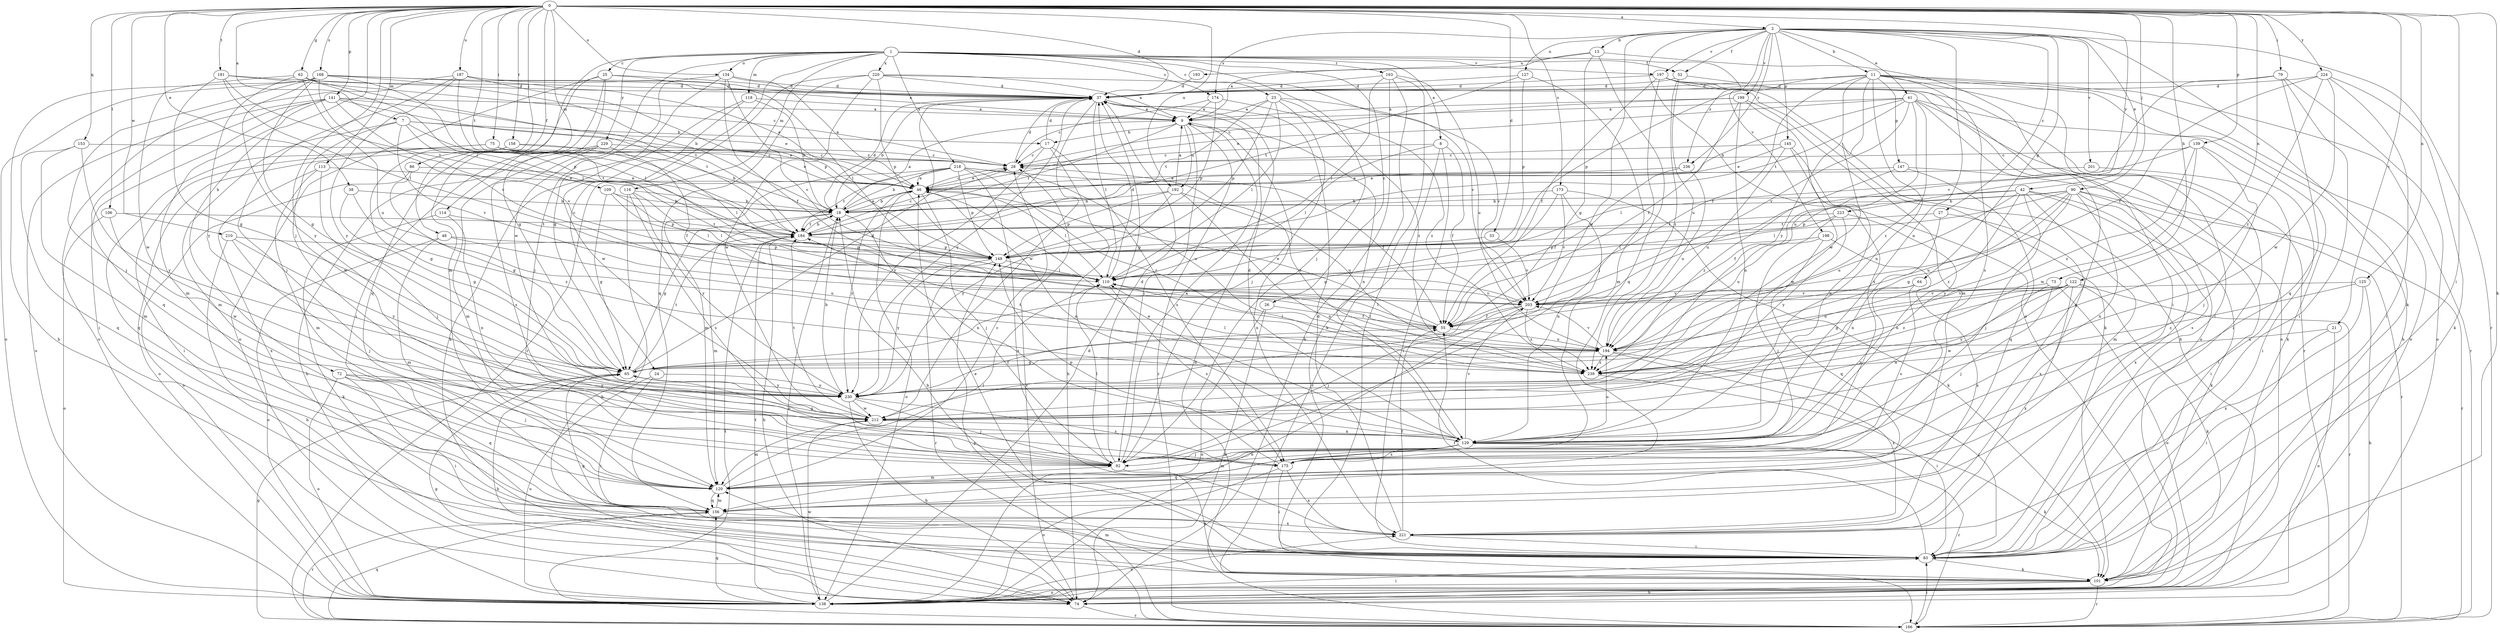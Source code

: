 strict digraph  {
0;
1;
2;
7;
8;
9;
11;
13;
17;
18;
21;
23;
24;
25;
26;
27;
28;
33;
37;
38;
41;
42;
46;
48;
52;
55;
62;
64;
65;
72;
73;
74;
75;
79;
83;
86;
90;
92;
101;
106;
109;
110;
113;
114;
116;
118;
120;
122;
125;
127;
129;
134;
138;
139;
141;
145;
147;
148;
153;
156;
158;
163;
166;
168;
173;
174;
175;
181;
184;
187;
192;
193;
194;
197;
198;
199;
201;
203;
210;
212;
218;
220;
221;
223;
224;
229;
230;
236;
239;
0 -> 2  [label=a];
0 -> 7  [label=a];
0 -> 21  [label=c];
0 -> 33  [label=d];
0 -> 37  [label=d];
0 -> 38  [label=e];
0 -> 48  [label=f];
0 -> 62  [label=g];
0 -> 72  [label=h];
0 -> 73  [label=h];
0 -> 75  [label=i];
0 -> 79  [label=i];
0 -> 83  [label=i];
0 -> 86  [label=j];
0 -> 90  [label=j];
0 -> 92  [label=j];
0 -> 101  [label=k];
0 -> 106  [label=l];
0 -> 113  [label=m];
0 -> 114  [label=m];
0 -> 122  [label=n];
0 -> 125  [label=n];
0 -> 134  [label=o];
0 -> 139  [label=p];
0 -> 141  [label=p];
0 -> 153  [label=q];
0 -> 158  [label=r];
0 -> 168  [label=s];
0 -> 173  [label=s];
0 -> 181  [label=t];
0 -> 184  [label=t];
0 -> 187  [label=u];
0 -> 192  [label=u];
0 -> 210  [label=w];
0 -> 223  [label=y];
0 -> 224  [label=y];
1 -> 8  [label=a];
1 -> 23  [label=c];
1 -> 24  [label=c];
1 -> 25  [label=c];
1 -> 26  [label=c];
1 -> 52  [label=f];
1 -> 92  [label=j];
1 -> 116  [label=m];
1 -> 118  [label=m];
1 -> 120  [label=m];
1 -> 134  [label=o];
1 -> 163  [label=r];
1 -> 174  [label=s];
1 -> 197  [label=v];
1 -> 212  [label=w];
1 -> 218  [label=x];
1 -> 220  [label=x];
1 -> 229  [label=y];
1 -> 236  [label=z];
2 -> 11  [label=b];
2 -> 13  [label=b];
2 -> 27  [label=c];
2 -> 41  [label=e];
2 -> 42  [label=e];
2 -> 52  [label=f];
2 -> 64  [label=g];
2 -> 101  [label=k];
2 -> 127  [label=n];
2 -> 129  [label=n];
2 -> 138  [label=o];
2 -> 145  [label=p];
2 -> 166  [label=r];
2 -> 174  [label=s];
2 -> 197  [label=v];
2 -> 198  [label=v];
2 -> 199  [label=v];
2 -> 201  [label=v];
2 -> 212  [label=w];
2 -> 236  [label=z];
7 -> 17  [label=b];
7 -> 46  [label=e];
7 -> 109  [label=l];
7 -> 120  [label=m];
7 -> 184  [label=t];
7 -> 203  [label=v];
7 -> 212  [label=w];
8 -> 28  [label=c];
8 -> 55  [label=f];
8 -> 83  [label=i];
8 -> 110  [label=l];
8 -> 166  [label=r];
9 -> 17  [label=b];
9 -> 92  [label=j];
9 -> 129  [label=n];
9 -> 166  [label=r];
9 -> 184  [label=t];
9 -> 192  [label=u];
9 -> 221  [label=x];
11 -> 37  [label=d];
11 -> 55  [label=f];
11 -> 74  [label=h];
11 -> 83  [label=i];
11 -> 129  [label=n];
11 -> 138  [label=o];
11 -> 147  [label=p];
11 -> 148  [label=p];
11 -> 166  [label=r];
11 -> 175  [label=s];
11 -> 212  [label=w];
11 -> 230  [label=y];
13 -> 9  [label=a];
13 -> 65  [label=g];
13 -> 83  [label=i];
13 -> 156  [label=q];
13 -> 193  [label=u];
17 -> 28  [label=c];
17 -> 37  [label=d];
17 -> 74  [label=h];
17 -> 175  [label=s];
17 -> 230  [label=y];
18 -> 9  [label=a];
18 -> 37  [label=d];
18 -> 46  [label=e];
18 -> 65  [label=g];
18 -> 120  [label=m];
18 -> 129  [label=n];
18 -> 138  [label=o];
18 -> 184  [label=t];
21 -> 83  [label=i];
21 -> 138  [label=o];
21 -> 194  [label=u];
23 -> 9  [label=a];
23 -> 92  [label=j];
23 -> 110  [label=l];
23 -> 148  [label=p];
23 -> 184  [label=t];
23 -> 203  [label=v];
23 -> 239  [label=z];
24 -> 83  [label=i];
24 -> 138  [label=o];
24 -> 230  [label=y];
25 -> 37  [label=d];
25 -> 65  [label=g];
25 -> 83  [label=i];
25 -> 110  [label=l];
25 -> 138  [label=o];
25 -> 156  [label=q];
26 -> 55  [label=f];
26 -> 74  [label=h];
26 -> 138  [label=o];
27 -> 129  [label=n];
27 -> 184  [label=t];
27 -> 221  [label=x];
28 -> 37  [label=d];
28 -> 46  [label=e];
33 -> 148  [label=p];
33 -> 203  [label=v];
37 -> 9  [label=a];
37 -> 18  [label=b];
37 -> 110  [label=l];
37 -> 212  [label=w];
37 -> 230  [label=y];
38 -> 18  [label=b];
38 -> 65  [label=g];
38 -> 239  [label=z];
41 -> 9  [label=a];
41 -> 18  [label=b];
41 -> 46  [label=e];
41 -> 83  [label=i];
41 -> 101  [label=k];
41 -> 156  [label=q];
41 -> 184  [label=t];
41 -> 194  [label=u];
41 -> 203  [label=v];
41 -> 239  [label=z];
42 -> 18  [label=b];
42 -> 55  [label=f];
42 -> 92  [label=j];
42 -> 101  [label=k];
42 -> 120  [label=m];
42 -> 194  [label=u];
42 -> 221  [label=x];
42 -> 239  [label=z];
46 -> 18  [label=b];
46 -> 28  [label=c];
46 -> 92  [label=j];
46 -> 110  [label=l];
46 -> 129  [label=n];
46 -> 138  [label=o];
46 -> 230  [label=y];
48 -> 120  [label=m];
48 -> 138  [label=o];
48 -> 148  [label=p];
48 -> 194  [label=u];
52 -> 37  [label=d];
52 -> 138  [label=o];
52 -> 194  [label=u];
52 -> 239  [label=z];
55 -> 46  [label=e];
55 -> 110  [label=l];
55 -> 194  [label=u];
62 -> 37  [label=d];
62 -> 110  [label=l];
62 -> 184  [label=t];
62 -> 194  [label=u];
62 -> 212  [label=w];
62 -> 230  [label=y];
64 -> 129  [label=n];
64 -> 175  [label=s];
64 -> 203  [label=v];
65 -> 37  [label=d];
65 -> 74  [label=h];
65 -> 184  [label=t];
65 -> 230  [label=y];
72 -> 83  [label=i];
72 -> 92  [label=j];
72 -> 138  [label=o];
72 -> 156  [label=q];
72 -> 230  [label=y];
73 -> 92  [label=j];
73 -> 129  [label=n];
73 -> 138  [label=o];
73 -> 203  [label=v];
74 -> 28  [label=c];
74 -> 65  [label=g];
74 -> 166  [label=r];
75 -> 18  [label=b];
75 -> 28  [label=c];
75 -> 46  [label=e];
75 -> 83  [label=i];
75 -> 156  [label=q];
79 -> 37  [label=d];
79 -> 83  [label=i];
79 -> 138  [label=o];
79 -> 156  [label=q];
79 -> 203  [label=v];
83 -> 18  [label=b];
83 -> 46  [label=e];
83 -> 55  [label=f];
83 -> 65  [label=g];
83 -> 101  [label=k];
86 -> 46  [label=e];
86 -> 65  [label=g];
86 -> 138  [label=o];
90 -> 18  [label=b];
90 -> 65  [label=g];
90 -> 83  [label=i];
90 -> 110  [label=l];
90 -> 129  [label=n];
90 -> 148  [label=p];
90 -> 166  [label=r];
90 -> 175  [label=s];
90 -> 194  [label=u];
90 -> 230  [label=y];
92 -> 9  [label=a];
92 -> 37  [label=d];
92 -> 101  [label=k];
92 -> 110  [label=l];
92 -> 120  [label=m];
101 -> 74  [label=h];
101 -> 120  [label=m];
101 -> 138  [label=o];
101 -> 166  [label=r];
106 -> 138  [label=o];
106 -> 184  [label=t];
106 -> 212  [label=w];
109 -> 18  [label=b];
109 -> 65  [label=g];
109 -> 110  [label=l];
109 -> 148  [label=p];
110 -> 37  [label=d];
110 -> 175  [label=s];
110 -> 203  [label=v];
113 -> 46  [label=e];
113 -> 92  [label=j];
113 -> 120  [label=m];
113 -> 221  [label=x];
114 -> 101  [label=k];
114 -> 129  [label=n];
114 -> 184  [label=t];
116 -> 18  [label=b];
116 -> 74  [label=h];
116 -> 110  [label=l];
116 -> 175  [label=s];
116 -> 230  [label=y];
118 -> 9  [label=a];
118 -> 18  [label=b];
118 -> 101  [label=k];
118 -> 212  [label=w];
120 -> 28  [label=c];
120 -> 110  [label=l];
120 -> 156  [label=q];
122 -> 65  [label=g];
122 -> 101  [label=k];
122 -> 166  [label=r];
122 -> 194  [label=u];
122 -> 203  [label=v];
122 -> 212  [label=w];
122 -> 221  [label=x];
122 -> 230  [label=y];
122 -> 239  [label=z];
125 -> 74  [label=h];
125 -> 203  [label=v];
125 -> 221  [label=x];
125 -> 239  [label=z];
127 -> 37  [label=d];
127 -> 120  [label=m];
127 -> 148  [label=p];
127 -> 184  [label=t];
129 -> 37  [label=d];
129 -> 46  [label=e];
129 -> 65  [label=g];
129 -> 92  [label=j];
129 -> 101  [label=k];
129 -> 120  [label=m];
129 -> 156  [label=q];
129 -> 166  [label=r];
129 -> 175  [label=s];
129 -> 194  [label=u];
129 -> 203  [label=v];
134 -> 37  [label=d];
134 -> 46  [label=e];
134 -> 55  [label=f];
134 -> 65  [label=g];
134 -> 92  [label=j];
134 -> 203  [label=v];
138 -> 37  [label=d];
138 -> 83  [label=i];
138 -> 156  [label=q];
138 -> 184  [label=t];
138 -> 212  [label=w];
138 -> 221  [label=x];
139 -> 28  [label=c];
139 -> 83  [label=i];
139 -> 92  [label=j];
139 -> 110  [label=l];
139 -> 212  [label=w];
139 -> 239  [label=z];
141 -> 9  [label=a];
141 -> 46  [label=e];
141 -> 83  [label=i];
141 -> 120  [label=m];
141 -> 138  [label=o];
141 -> 156  [label=q];
141 -> 184  [label=t];
141 -> 203  [label=v];
145 -> 28  [label=c];
145 -> 46  [label=e];
145 -> 129  [label=n];
145 -> 194  [label=u];
145 -> 212  [label=w];
147 -> 46  [label=e];
147 -> 156  [label=q];
147 -> 166  [label=r];
147 -> 239  [label=z];
148 -> 110  [label=l];
148 -> 166  [label=r];
148 -> 230  [label=y];
153 -> 28  [label=c];
153 -> 120  [label=m];
153 -> 156  [label=q];
153 -> 230  [label=y];
156 -> 120  [label=m];
156 -> 166  [label=r];
156 -> 221  [label=x];
158 -> 28  [label=c];
158 -> 65  [label=g];
158 -> 110  [label=l];
158 -> 138  [label=o];
163 -> 37  [label=d];
163 -> 74  [label=h];
163 -> 83  [label=i];
163 -> 101  [label=k];
163 -> 110  [label=l];
163 -> 194  [label=u];
166 -> 37  [label=d];
166 -> 65  [label=g];
166 -> 83  [label=i];
166 -> 148  [label=p];
166 -> 156  [label=q];
166 -> 184  [label=t];
168 -> 18  [label=b];
168 -> 37  [label=d];
168 -> 46  [label=e];
168 -> 65  [label=g];
168 -> 74  [label=h];
168 -> 92  [label=j];
168 -> 138  [label=o];
168 -> 148  [label=p];
168 -> 203  [label=v];
168 -> 230  [label=y];
173 -> 18  [label=b];
173 -> 65  [label=g];
173 -> 101  [label=k];
173 -> 129  [label=n];
173 -> 203  [label=v];
174 -> 9  [label=a];
174 -> 28  [label=c];
174 -> 148  [label=p];
174 -> 239  [label=z];
175 -> 83  [label=i];
175 -> 138  [label=o];
175 -> 148  [label=p];
175 -> 221  [label=x];
181 -> 28  [label=c];
181 -> 37  [label=d];
181 -> 65  [label=g];
181 -> 110  [label=l];
181 -> 184  [label=t];
184 -> 18  [label=b];
184 -> 28  [label=c];
184 -> 74  [label=h];
184 -> 148  [label=p];
187 -> 9  [label=a];
187 -> 37  [label=d];
187 -> 92  [label=j];
187 -> 110  [label=l];
187 -> 138  [label=o];
187 -> 148  [label=p];
187 -> 230  [label=y];
192 -> 9  [label=a];
192 -> 18  [label=b];
192 -> 129  [label=n];
192 -> 148  [label=p];
192 -> 194  [label=u];
192 -> 230  [label=y];
193 -> 37  [label=d];
194 -> 65  [label=g];
194 -> 83  [label=i];
194 -> 110  [label=l];
194 -> 203  [label=v];
194 -> 221  [label=x];
194 -> 239  [label=z];
197 -> 37  [label=d];
197 -> 55  [label=f];
197 -> 74  [label=h];
197 -> 92  [label=j];
197 -> 101  [label=k];
197 -> 138  [label=o];
197 -> 166  [label=r];
198 -> 92  [label=j];
198 -> 148  [label=p];
198 -> 156  [label=q];
198 -> 221  [label=x];
199 -> 9  [label=a];
199 -> 28  [label=c];
199 -> 55  [label=f];
199 -> 120  [label=m];
199 -> 129  [label=n];
199 -> 175  [label=s];
201 -> 46  [label=e];
201 -> 83  [label=i];
203 -> 55  [label=f];
203 -> 92  [label=j];
203 -> 138  [label=o];
203 -> 239  [label=z];
210 -> 74  [label=h];
210 -> 92  [label=j];
210 -> 148  [label=p];
210 -> 230  [label=y];
212 -> 120  [label=m];
212 -> 129  [label=n];
212 -> 184  [label=t];
218 -> 18  [label=b];
218 -> 46  [label=e];
218 -> 55  [label=f];
218 -> 120  [label=m];
218 -> 148  [label=p];
218 -> 184  [label=t];
218 -> 194  [label=u];
218 -> 221  [label=x];
218 -> 239  [label=z];
220 -> 9  [label=a];
220 -> 37  [label=d];
220 -> 148  [label=p];
220 -> 156  [label=q];
220 -> 166  [label=r];
220 -> 203  [label=v];
220 -> 212  [label=w];
221 -> 37  [label=d];
221 -> 55  [label=f];
221 -> 83  [label=i];
223 -> 110  [label=l];
223 -> 129  [label=n];
223 -> 184  [label=t];
223 -> 194  [label=u];
223 -> 230  [label=y];
224 -> 37  [label=d];
224 -> 55  [label=f];
224 -> 83  [label=i];
224 -> 101  [label=k];
224 -> 212  [label=w];
224 -> 239  [label=z];
229 -> 28  [label=c];
229 -> 55  [label=f];
229 -> 74  [label=h];
229 -> 120  [label=m];
229 -> 175  [label=s];
230 -> 18  [label=b];
230 -> 55  [label=f];
230 -> 74  [label=h];
230 -> 92  [label=j];
230 -> 175  [label=s];
230 -> 212  [label=w];
236 -> 46  [label=e];
236 -> 55  [label=f];
236 -> 194  [label=u];
239 -> 28  [label=c];
239 -> 83  [label=i];
239 -> 110  [label=l];
239 -> 184  [label=t];
}
